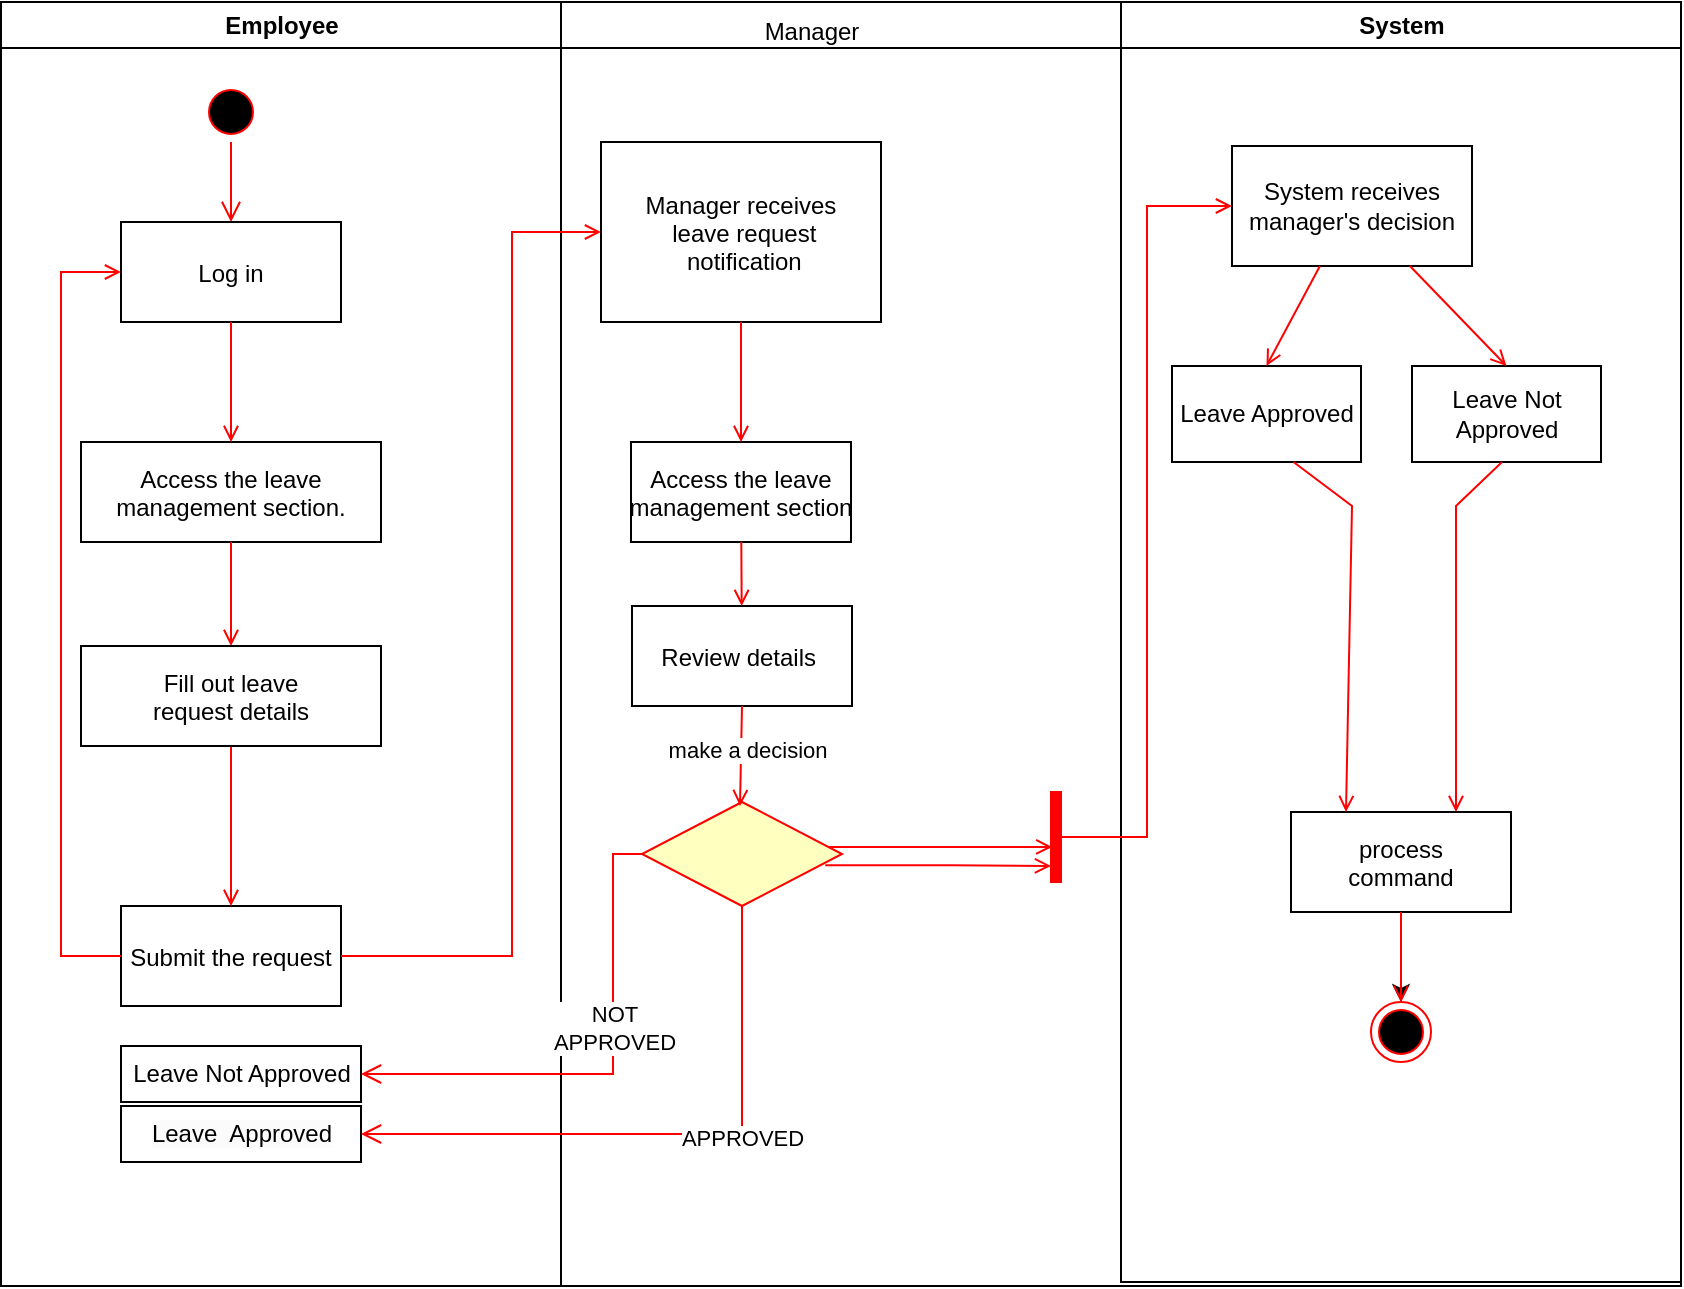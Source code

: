 <mxfile version="22.1.17" type="github">
  <diagram name="Page-1" id="e7e014a7-5840-1c2e-5031-d8a46d1fe8dd">
    <mxGraphModel dx="1215" dy="517" grid="1" gridSize="10" guides="1" tooltips="1" connect="1" arrows="1" fold="1" page="1" pageScale="1" pageWidth="1169" pageHeight="826" background="none" math="0" shadow="0">
      <root>
        <mxCell id="0" />
        <mxCell id="1" parent="0" />
        <mxCell id="2" value="Employee" style="swimlane;whiteSpace=wrap" parent="1" vertex="1">
          <mxGeometry x="164.5" y="128" width="280" height="642" as="geometry" />
        </mxCell>
        <mxCell id="5" value="" style="ellipse;shape=startState;fillColor=#000000;strokeColor=#ff0000;" parent="2" vertex="1">
          <mxGeometry x="100" y="40" width="30" height="30" as="geometry" />
        </mxCell>
        <mxCell id="6" value="" style="edgeStyle=elbowEdgeStyle;elbow=horizontal;verticalAlign=bottom;endArrow=open;endSize=8;strokeColor=#FF0000;endFill=1;rounded=0" parent="2" source="5" target="7" edge="1">
          <mxGeometry x="100" y="40" as="geometry">
            <mxPoint x="115" y="110" as="targetPoint" />
          </mxGeometry>
        </mxCell>
        <mxCell id="7" value="Log in" style="" parent="2" vertex="1">
          <mxGeometry x="60" y="110" width="110" height="50" as="geometry" />
        </mxCell>
        <mxCell id="8" value="Access the leave &#xa;management section." style="" parent="2" vertex="1">
          <mxGeometry x="40" y="220" width="150" height="50" as="geometry" />
        </mxCell>
        <mxCell id="9" value="" style="endArrow=open;strokeColor=#FF0000;endFill=1;rounded=0" parent="2" source="7" target="8" edge="1">
          <mxGeometry relative="1" as="geometry" />
        </mxCell>
        <mxCell id="10" value="Submit the request" style="" parent="2" vertex="1">
          <mxGeometry x="60" y="452" width="110" height="50" as="geometry" />
        </mxCell>
        <mxCell id="11" value="" style="endArrow=open;strokeColor=#FF0000;endFill=1;rounded=0" parent="2" source="Obg6PaAVn3-xhSzGMp4l-42" target="10" edge="1">
          <mxGeometry relative="1" as="geometry" />
        </mxCell>
        <mxCell id="12" value="" style="edgeStyle=elbowEdgeStyle;elbow=horizontal;strokeColor=#FF0000;endArrow=open;endFill=1;rounded=0" parent="2" source="10" target="7" edge="1">
          <mxGeometry width="100" height="100" relative="1" as="geometry">
            <mxPoint x="160" y="290" as="sourcePoint" />
            <mxPoint x="260" y="190" as="targetPoint" />
            <Array as="points">
              <mxPoint x="30" y="250" />
            </Array>
          </mxGeometry>
        </mxCell>
        <mxCell id="Obg6PaAVn3-xhSzGMp4l-43" value="" style="endArrow=open;strokeColor=#FF0000;endFill=1;rounded=0" parent="2" source="8" target="Obg6PaAVn3-xhSzGMp4l-42" edge="1">
          <mxGeometry relative="1" as="geometry">
            <mxPoint x="279.5" y="398" as="sourcePoint" />
            <mxPoint x="279.5" y="580" as="targetPoint" />
          </mxGeometry>
        </mxCell>
        <mxCell id="Obg6PaAVn3-xhSzGMp4l-42" value="Fill out leave &#xa;request details" style="" parent="2" vertex="1">
          <mxGeometry x="40" y="322" width="150" height="50" as="geometry" />
        </mxCell>
        <mxCell id="Obg6PaAVn3-xhSzGMp4l-54" value="Leave Not Approved" style="rounded=0;whiteSpace=wrap;html=1;" parent="2" vertex="1">
          <mxGeometry x="60" y="522" width="120" height="28" as="geometry" />
        </mxCell>
        <mxCell id="Obg6PaAVn3-xhSzGMp4l-55" value="&lt;span style=&quot;color: rgb(0, 0, 0); font-family: Helvetica; font-size: 12px; font-style: normal; font-variant-ligatures: normal; font-variant-caps: normal; font-weight: 400; letter-spacing: normal; orphans: 2; text-align: center; text-indent: 0px; text-transform: none; widows: 2; word-spacing: 0px; -webkit-text-stroke-width: 0px; background-color: rgb(251, 251, 251); text-decoration-thickness: initial; text-decoration-style: initial; text-decoration-color: initial; float: none; display: inline !important;&quot;&gt;Leave&amp;nbsp; Approved&lt;/span&gt;" style="rounded=0;whiteSpace=wrap;html=1;" parent="2" vertex="1">
          <mxGeometry x="60" y="552" width="120" height="28" as="geometry" />
        </mxCell>
        <mxCell id="3" value="" style="swimlane;whiteSpace=wrap" parent="1" vertex="1">
          <mxGeometry x="444.5" y="128" width="560" height="642" as="geometry" />
        </mxCell>
        <mxCell id="15" value="Manager receives&#xa; leave request&#xa; notification" style="" parent="3" vertex="1">
          <mxGeometry x="20" y="70" width="140" height="90" as="geometry" />
        </mxCell>
        <mxCell id="16" value="Access the leave &#xa;management section" style="" parent="3" vertex="1">
          <mxGeometry x="35" y="220" width="110" height="50" as="geometry" />
        </mxCell>
        <mxCell id="17" value="" style="endArrow=open;strokeColor=#FF0000;endFill=1;rounded=0" parent="3" source="15" target="16" edge="1">
          <mxGeometry relative="1" as="geometry" />
        </mxCell>
        <mxCell id="18" value="Review details " style="" parent="3" vertex="1">
          <mxGeometry x="35.5" y="302" width="110" height="50" as="geometry" />
        </mxCell>
        <mxCell id="19" value="" style="endArrow=open;strokeColor=#FF0000;endFill=1;rounded=0" parent="3" source="16" target="18" edge="1">
          <mxGeometry relative="1" as="geometry" />
        </mxCell>
        <mxCell id="41" value="" style="edgeStyle=elbowEdgeStyle;elbow=horizontal;entryX=0.126;entryY=0.611;strokeColor=#FF0000;endArrow=open;endFill=1;rounded=0;exitX=0.929;exitY=0.432;exitDx=0;exitDy=0;exitPerimeter=0;entryDx=0;entryDy=0;entryPerimeter=0;" parent="3" source="Obg6PaAVn3-xhSzGMp4l-47" target="34" edge="1">
          <mxGeometry width="100" height="100" relative="1" as="geometry">
            <mxPoint x="195" y="375" as="sourcePoint" />
            <mxPoint x="160" y="380" as="targetPoint" />
            <Array as="points">
              <mxPoint x="196" y="422" />
            </Array>
          </mxGeometry>
        </mxCell>
        <mxCell id="4" value="System" style="swimlane;whiteSpace=wrap" parent="3" vertex="1">
          <mxGeometry x="280" width="280" height="640" as="geometry" />
        </mxCell>
        <mxCell id="Obg6PaAVn3-xhSzGMp4l-64" value="" style="edgeStyle=orthogonalEdgeStyle;rounded=0;orthogonalLoop=1;jettySize=auto;html=1;" parent="4" source="33" target="38" edge="1">
          <mxGeometry relative="1" as="geometry" />
        </mxCell>
        <mxCell id="33" value="process&#xa;command" style="" parent="4" vertex="1">
          <mxGeometry x="85" y="405" width="110" height="50" as="geometry" />
        </mxCell>
        <mxCell id="38" value="" style="ellipse;shape=endState;fillColor=#000000;strokeColor=#ff0000" parent="4" vertex="1">
          <mxGeometry x="125" y="500" width="30" height="30" as="geometry" />
        </mxCell>
        <mxCell id="39" value="" style="endArrow=open;strokeColor=#FF0000;endFill=1;rounded=0" parent="4" source="33" target="38" edge="1">
          <mxGeometry relative="1" as="geometry" />
        </mxCell>
        <mxCell id="Obg6PaAVn3-xhSzGMp4l-59" value="Leave Approved" style="rounded=0;whiteSpace=wrap;html=1;" parent="4" vertex="1">
          <mxGeometry x="25.5" y="182" width="94.5" height="48" as="geometry" />
        </mxCell>
        <mxCell id="Obg6PaAVn3-xhSzGMp4l-60" value="Leave Not Approved" style="rounded=0;whiteSpace=wrap;html=1;" parent="4" vertex="1">
          <mxGeometry x="145.5" y="182" width="94.5" height="48" as="geometry" />
        </mxCell>
        <mxCell id="Obg6PaAVn3-xhSzGMp4l-62" value="" style="endArrow=open;strokeColor=#FF0000;endFill=1;rounded=0;entryX=0.25;entryY=0;entryDx=0;entryDy=0;" parent="4" target="33" edge="1">
          <mxGeometry relative="1" as="geometry">
            <mxPoint x="86.25" y="230" as="sourcePoint" />
            <mxPoint x="128.75" y="312" as="targetPoint" />
            <Array as="points">
              <mxPoint x="115.5" y="252" />
            </Array>
          </mxGeometry>
        </mxCell>
        <mxCell id="Obg6PaAVn3-xhSzGMp4l-63" value="" style="endArrow=open;strokeColor=#FF0000;endFill=1;rounded=0;entryX=0.75;entryY=0;entryDx=0;entryDy=0;" parent="4" edge="1" target="33">
          <mxGeometry relative="1" as="geometry">
            <mxPoint x="190.5" y="230" as="sourcePoint" />
            <mxPoint x="155.5" y="402" as="targetPoint" />
            <Array as="points">
              <mxPoint x="167.5" y="252" />
            </Array>
          </mxGeometry>
        </mxCell>
        <mxCell id="Obg6PaAVn3-xhSzGMp4l-41" value="Manager" style="text;html=1;strokeColor=none;fillColor=none;align=center;verticalAlign=middle;whiteSpace=wrap;rounded=0;" parent="3" vertex="1">
          <mxGeometry x="95.5" width="60" height="30" as="geometry" />
        </mxCell>
        <mxCell id="Obg6PaAVn3-xhSzGMp4l-47" value="" style="rhombus;fillColor=#ffffc0;strokeColor=#ff0000;" parent="3" vertex="1">
          <mxGeometry x="40.5" y="400" width="100" height="52" as="geometry" />
        </mxCell>
        <mxCell id="Obg6PaAVn3-xhSzGMp4l-52" value="" style="edgeStyle=elbowEdgeStyle;elbow=horizontal;entryX=0.126;entryY=0.611;strokeColor=#FF0000;endArrow=open;endFill=1;rounded=0;exitX=0.916;exitY=0.607;exitDx=0;exitDy=0;exitPerimeter=0;entryDx=0;entryDy=0;entryPerimeter=0;" parent="3" edge="1" source="Obg6PaAVn3-xhSzGMp4l-47">
          <mxGeometry width="100" height="100" relative="1" as="geometry">
            <mxPoint x="142" y="432" as="sourcePoint" />
            <mxPoint x="245" y="432" as="targetPoint" />
            <Array as="points">
              <mxPoint x="195" y="432" />
            </Array>
          </mxGeometry>
        </mxCell>
        <mxCell id="34" value="" style="whiteSpace=wrap;strokeColor=#FF0000;fillColor=#FF0000" parent="3" vertex="1">
          <mxGeometry x="245" y="395" width="5" height="45" as="geometry" />
        </mxCell>
        <mxCell id="3kb7af-jh3eYePm-Jr__-41" value="" style="endArrow=open;strokeColor=#FF0000;endFill=1;rounded=0;exitX=0.5;exitY=1;exitDx=0;exitDy=0;" edge="1" parent="3" source="18">
          <mxGeometry relative="1" as="geometry">
            <mxPoint x="89.5" y="372" as="sourcePoint" />
            <mxPoint x="89.5" y="402" as="targetPoint" />
          </mxGeometry>
        </mxCell>
        <mxCell id="3kb7af-jh3eYePm-Jr__-42" value="&amp;nbsp;make a decision" style="edgeLabel;html=1;align=center;verticalAlign=middle;resizable=0;points=[];" vertex="1" connectable="0" parent="3kb7af-jh3eYePm-Jr__-41">
          <mxGeometry x="-0.133" y="1" relative="1" as="geometry">
            <mxPoint as="offset" />
          </mxGeometry>
        </mxCell>
        <mxCell id="20" value="" style="endArrow=open;strokeColor=#FF0000;endFill=1;rounded=0" parent="1" source="10" target="15" edge="1">
          <mxGeometry relative="1" as="geometry">
            <Array as="points">
              <mxPoint x="420" y="605" />
              <mxPoint x="420" y="243" />
            </Array>
          </mxGeometry>
        </mxCell>
        <mxCell id="Obg6PaAVn3-xhSzGMp4l-48" value="" style="edgeStyle=elbowEdgeStyle;elbow=horizontal;align=left;verticalAlign=bottom;endArrow=open;endSize=8;strokeColor=#FF0000;endFill=1;rounded=0;" parent="1" source="Obg6PaAVn3-xhSzGMp4l-47" target="Obg6PaAVn3-xhSzGMp4l-55" edge="1">
          <mxGeometry x="-1" relative="1" as="geometry">
            <mxPoint x="390" y="700" as="targetPoint" />
            <Array as="points">
              <mxPoint x="535" y="600" />
              <mxPoint x="549.5" y="542.5" />
            </Array>
          </mxGeometry>
        </mxCell>
        <mxCell id="Obg6PaAVn3-xhSzGMp4l-50" value="APPROVED" style="edgeLabel;html=1;align=center;verticalAlign=middle;resizable=0;points=[];" parent="Obg6PaAVn3-xhSzGMp4l-48" vertex="1" connectable="0">
          <mxGeometry x="-0.249" y="2" relative="1" as="geometry">
            <mxPoint as="offset" />
          </mxGeometry>
        </mxCell>
        <mxCell id="Obg6PaAVn3-xhSzGMp4l-56" value="System receives manager&#39;s decision" style="rounded=0;whiteSpace=wrap;html=1;" parent="1" vertex="1">
          <mxGeometry x="780" y="200" width="120" height="60" as="geometry" />
        </mxCell>
        <mxCell id="35" value="" style="edgeStyle=elbowEdgeStyle;elbow=horizontal;strokeColor=#FF0000;endArrow=open;endFill=1;rounded=0;" parent="1" source="34" target="Obg6PaAVn3-xhSzGMp4l-56" edge="1">
          <mxGeometry width="100" height="100" relative="1" as="geometry">
            <mxPoint x="694.5" y="538" as="sourcePoint" />
            <mxPoint x="840" y="230" as="targetPoint" />
            <Array as="points" />
          </mxGeometry>
        </mxCell>
        <mxCell id="Obg6PaAVn3-xhSzGMp4l-57" value="" style="endArrow=open;strokeColor=#FF0000;endFill=1;rounded=0;entryX=0.5;entryY=0;entryDx=0;entryDy=0;" parent="1" source="Obg6PaAVn3-xhSzGMp4l-56" target="Obg6PaAVn3-xhSzGMp4l-59" edge="1">
          <mxGeometry relative="1" as="geometry">
            <mxPoint x="814.5" y="270" as="sourcePoint" />
            <mxPoint x="790" y="315" as="targetPoint" />
          </mxGeometry>
        </mxCell>
        <mxCell id="Obg6PaAVn3-xhSzGMp4l-58" value="" style="endArrow=open;strokeColor=#FF0000;endFill=1;rounded=0;entryX=0.5;entryY=0;entryDx=0;entryDy=0;" parent="1" source="Obg6PaAVn3-xhSzGMp4l-56" target="Obg6PaAVn3-xhSzGMp4l-60" edge="1">
          <mxGeometry relative="1" as="geometry">
            <mxPoint x="872.5" y="260" as="sourcePoint" />
            <mxPoint x="910" y="315" as="targetPoint" />
          </mxGeometry>
        </mxCell>
        <mxCell id="Obg6PaAVn3-xhSzGMp4l-49" value="" style="edgeStyle=elbowEdgeStyle;elbow=horizontal;align=left;verticalAlign=top;endArrow=open;endSize=8;strokeColor=#FF0000;endFill=1;rounded=0;entryX=1;entryY=0.5;entryDx=0;entryDy=0;exitX=0;exitY=0.5;exitDx=0;exitDy=0;" parent="1" target="Obg6PaAVn3-xhSzGMp4l-54" edge="1" source="Obg6PaAVn3-xhSzGMp4l-47">
          <mxGeometry x="-1" relative="1" as="geometry">
            <mxPoint x="390" y="670" as="targetPoint" />
            <mxPoint x="524.5" y="554" as="sourcePoint" />
            <Array as="points">
              <mxPoint x="470.5" y="610" />
            </Array>
          </mxGeometry>
        </mxCell>
        <mxCell id="Obg6PaAVn3-xhSzGMp4l-51" value="NOT&lt;br&gt;APPROVED" style="edgeLabel;html=1;align=center;verticalAlign=middle;resizable=0;points=[];" parent="Obg6PaAVn3-xhSzGMp4l-49" vertex="1" connectable="0">
          <mxGeometry x="-0.193" relative="1" as="geometry">
            <mxPoint as="offset" />
          </mxGeometry>
        </mxCell>
      </root>
    </mxGraphModel>
  </diagram>
</mxfile>
